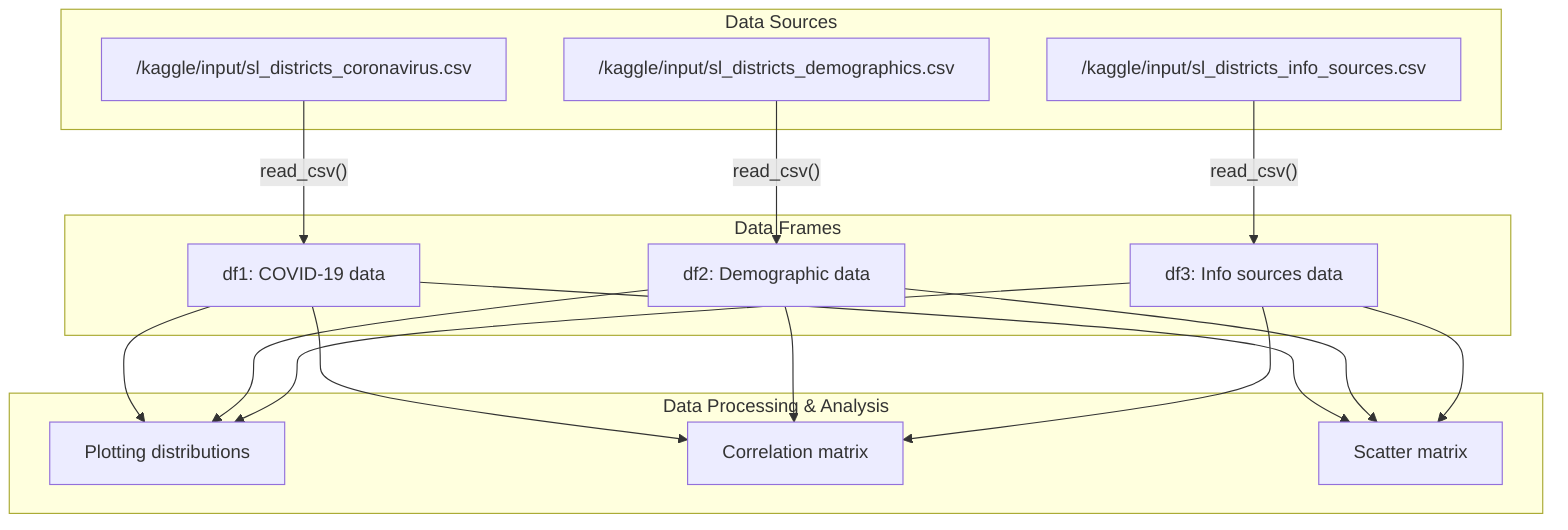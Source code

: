 flowchart TD
    subgraph DataSources["Data Sources"]
        A1["/kaggle/input/sl_districts_coronavirus.csv"]
        A2["/kaggle/input/sl_districts_demographics.csv"]
        A3["/kaggle/input/sl_districts_info_sources.csv"]
    end
    
    subgraph DataFrames["Data Frames"]
        B1["df1: COVID-19 data"]
        B2["df2: Demographic data"]
        B3["df3: Info sources data"]
    end

    A1 -->|"read_csv()"| B1
    A2 -->|"read_csv()"| B2
    A3 -->|"read_csv()"| B3

    subgraph DataProcessing["Data Processing & Analysis"]
        C1["Plotting distributions"]
        C2["Correlation matrix"]
        C3["Scatter matrix"]
    end

    B1 --> C1
    B2 --> C1
    B3 --> C1
    
    B1 --> C2
    B2 --> C2
    B3 --> C2

    B1 --> C3
    B2 --> C3
    B3 --> C3